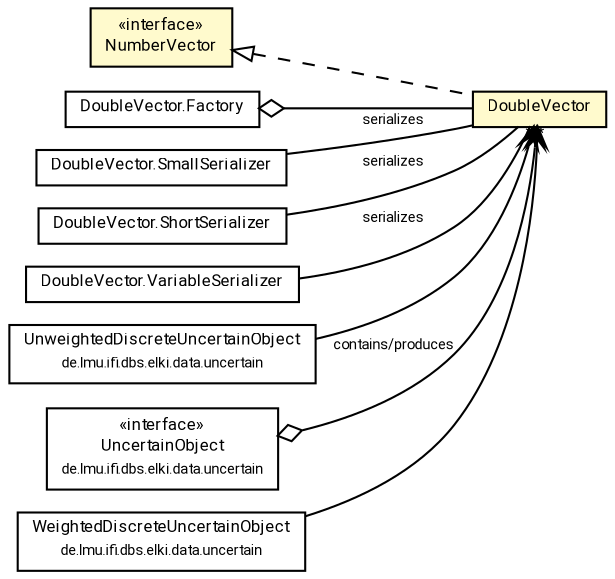 #!/usr/local/bin/dot
#
# Class diagram 
# Generated by UMLGraph version R5_7_2-60-g0e99a6 (http://www.spinellis.gr/umlgraph/)
#

digraph G {
	graph [fontnames="svg"]
	edge [fontname="Roboto",fontsize=7,labelfontname="Roboto",labelfontsize=7,color="black"];
	node [fontname="Roboto",fontcolor="black",fontsize=8,shape=plaintext,margin=0,width=0,height=0];
	nodesep=0.15;
	ranksep=0.25;
	rankdir=LR;
	// de.lmu.ifi.dbs.elki.data.NumberVector
	c3635777 [label=<<table title="de.lmu.ifi.dbs.elki.data.NumberVector" border="0" cellborder="1" cellspacing="0" cellpadding="2" bgcolor="LemonChiffon" href="NumberVector.html" target="_parent">
		<tr><td><table border="0" cellspacing="0" cellpadding="1">
		<tr><td align="center" balign="center"> &#171;interface&#187; </td></tr>
		<tr><td align="center" balign="center"> <font face="Roboto">NumberVector</font> </td></tr>
		</table></td></tr>
		</table>>, URL="NumberVector.html"];
	// de.lmu.ifi.dbs.elki.data.DoubleVector
	c3635848 [label=<<table title="de.lmu.ifi.dbs.elki.data.DoubleVector" border="0" cellborder="1" cellspacing="0" cellpadding="2" bgcolor="lemonChiffon" href="DoubleVector.html" target="_parent">
		<tr><td><table border="0" cellspacing="0" cellpadding="1">
		<tr><td align="center" balign="center"> <font face="Roboto">DoubleVector</font> </td></tr>
		</table></td></tr>
		</table>>, URL="DoubleVector.html"];
	// de.lmu.ifi.dbs.elki.data.DoubleVector.Factory
	c3635849 [label=<<table title="de.lmu.ifi.dbs.elki.data.DoubleVector.Factory" border="0" cellborder="1" cellspacing="0" cellpadding="2" href="DoubleVector.Factory.html" target="_parent">
		<tr><td><table border="0" cellspacing="0" cellpadding="1">
		<tr><td align="center" balign="center"> <font face="Roboto">DoubleVector.Factory</font> </td></tr>
		</table></td></tr>
		</table>>, URL="DoubleVector.Factory.html"];
	// de.lmu.ifi.dbs.elki.data.DoubleVector.SmallSerializer
	c3635851 [label=<<table title="de.lmu.ifi.dbs.elki.data.DoubleVector.SmallSerializer" border="0" cellborder="1" cellspacing="0" cellpadding="2" href="DoubleVector.SmallSerializer.html" target="_parent">
		<tr><td><table border="0" cellspacing="0" cellpadding="1">
		<tr><td align="center" balign="center"> <font face="Roboto">DoubleVector.SmallSerializer</font> </td></tr>
		</table></td></tr>
		</table>>, URL="DoubleVector.SmallSerializer.html"];
	// de.lmu.ifi.dbs.elki.data.DoubleVector.ShortSerializer
	c3635852 [label=<<table title="de.lmu.ifi.dbs.elki.data.DoubleVector.ShortSerializer" border="0" cellborder="1" cellspacing="0" cellpadding="2" href="DoubleVector.ShortSerializer.html" target="_parent">
		<tr><td><table border="0" cellspacing="0" cellpadding="1">
		<tr><td align="center" balign="center"> <font face="Roboto">DoubleVector.ShortSerializer</font> </td></tr>
		</table></td></tr>
		</table>>, URL="DoubleVector.ShortSerializer.html"];
	// de.lmu.ifi.dbs.elki.data.DoubleVector.VariableSerializer
	c3635853 [label=<<table title="de.lmu.ifi.dbs.elki.data.DoubleVector.VariableSerializer" border="0" cellborder="1" cellspacing="0" cellpadding="2" href="DoubleVector.VariableSerializer.html" target="_parent">
		<tr><td><table border="0" cellspacing="0" cellpadding="1">
		<tr><td align="center" balign="center"> <font face="Roboto">DoubleVector.VariableSerializer</font> </td></tr>
		</table></td></tr>
		</table>>, URL="DoubleVector.VariableSerializer.html"];
	// de.lmu.ifi.dbs.elki.data.uncertain.UnweightedDiscreteUncertainObject
	c3637773 [label=<<table title="de.lmu.ifi.dbs.elki.data.uncertain.UnweightedDiscreteUncertainObject" border="0" cellborder="1" cellspacing="0" cellpadding="2" href="uncertain/UnweightedDiscreteUncertainObject.html" target="_parent">
		<tr><td><table border="0" cellspacing="0" cellpadding="1">
		<tr><td align="center" balign="center"> <font face="Roboto">UnweightedDiscreteUncertainObject</font> </td></tr>
		<tr><td align="center" balign="center"> <font face="Roboto" point-size="7.0">de.lmu.ifi.dbs.elki.data.uncertain</font> </td></tr>
		</table></td></tr>
		</table>>, URL="uncertain/UnweightedDiscreteUncertainObject.html"];
	// de.lmu.ifi.dbs.elki.data.uncertain.UncertainObject
	c3637775 [label=<<table title="de.lmu.ifi.dbs.elki.data.uncertain.UncertainObject" border="0" cellborder="1" cellspacing="0" cellpadding="2" href="uncertain/UncertainObject.html" target="_parent">
		<tr><td><table border="0" cellspacing="0" cellpadding="1">
		<tr><td align="center" balign="center"> &#171;interface&#187; </td></tr>
		<tr><td align="center" balign="center"> <font face="Roboto">UncertainObject</font> </td></tr>
		<tr><td align="center" balign="center"> <font face="Roboto" point-size="7.0">de.lmu.ifi.dbs.elki.data.uncertain</font> </td></tr>
		</table></td></tr>
		</table>>, URL="uncertain/UncertainObject.html"];
	// de.lmu.ifi.dbs.elki.data.uncertain.WeightedDiscreteUncertainObject
	c3637776 [label=<<table title="de.lmu.ifi.dbs.elki.data.uncertain.WeightedDiscreteUncertainObject" border="0" cellborder="1" cellspacing="0" cellpadding="2" href="uncertain/WeightedDiscreteUncertainObject.html" target="_parent">
		<tr><td><table border="0" cellspacing="0" cellpadding="1">
		<tr><td align="center" balign="center"> <font face="Roboto">WeightedDiscreteUncertainObject</font> </td></tr>
		<tr><td align="center" balign="center"> <font face="Roboto" point-size="7.0">de.lmu.ifi.dbs.elki.data.uncertain</font> </td></tr>
		</table></td></tr>
		</table>>, URL="uncertain/WeightedDiscreteUncertainObject.html"];
	// de.lmu.ifi.dbs.elki.data.DoubleVector implements de.lmu.ifi.dbs.elki.data.NumberVector
	c3635777 -> c3635848 [arrowtail=empty,style=dashed,dir=back,weight=9];
	// de.lmu.ifi.dbs.elki.data.DoubleVector.Factory has de.lmu.ifi.dbs.elki.data.DoubleVector
	c3635849 -> c3635848 [arrowhead=none,arrowtail=ediamond,dir=back,weight=4];
	// de.lmu.ifi.dbs.elki.data.DoubleVector.SmallSerializer assoc de.lmu.ifi.dbs.elki.data.DoubleVector
	c3635851 -> c3635848 [arrowhead=none,weight=2,label="serializes"];
	// de.lmu.ifi.dbs.elki.data.DoubleVector.ShortSerializer assoc de.lmu.ifi.dbs.elki.data.DoubleVector
	c3635852 -> c3635848 [arrowhead=none,weight=2,label="serializes"];
	// de.lmu.ifi.dbs.elki.data.DoubleVector.VariableSerializer assoc de.lmu.ifi.dbs.elki.data.DoubleVector
	c3635853 -> c3635848 [arrowhead=none,weight=2,label="serializes"];
	// de.lmu.ifi.dbs.elki.data.uncertain.UncertainObject navhas de.lmu.ifi.dbs.elki.data.DoubleVector
	c3637775 -> c3635848 [arrowhead=open,arrowtail=ediamond,dir=both,weight=3,label="contains/produces"];
	// de.lmu.ifi.dbs.elki.data.uncertain.UnweightedDiscreteUncertainObject navassoc de.lmu.ifi.dbs.elki.data.DoubleVector
	c3637773 -> c3635848 [arrowhead=open,weight=1,headlabel="*"];
	// de.lmu.ifi.dbs.elki.data.uncertain.WeightedDiscreteUncertainObject navassoc de.lmu.ifi.dbs.elki.data.DoubleVector
	c3637776 -> c3635848 [arrowhead=open,weight=1,headlabel="*"];
}

